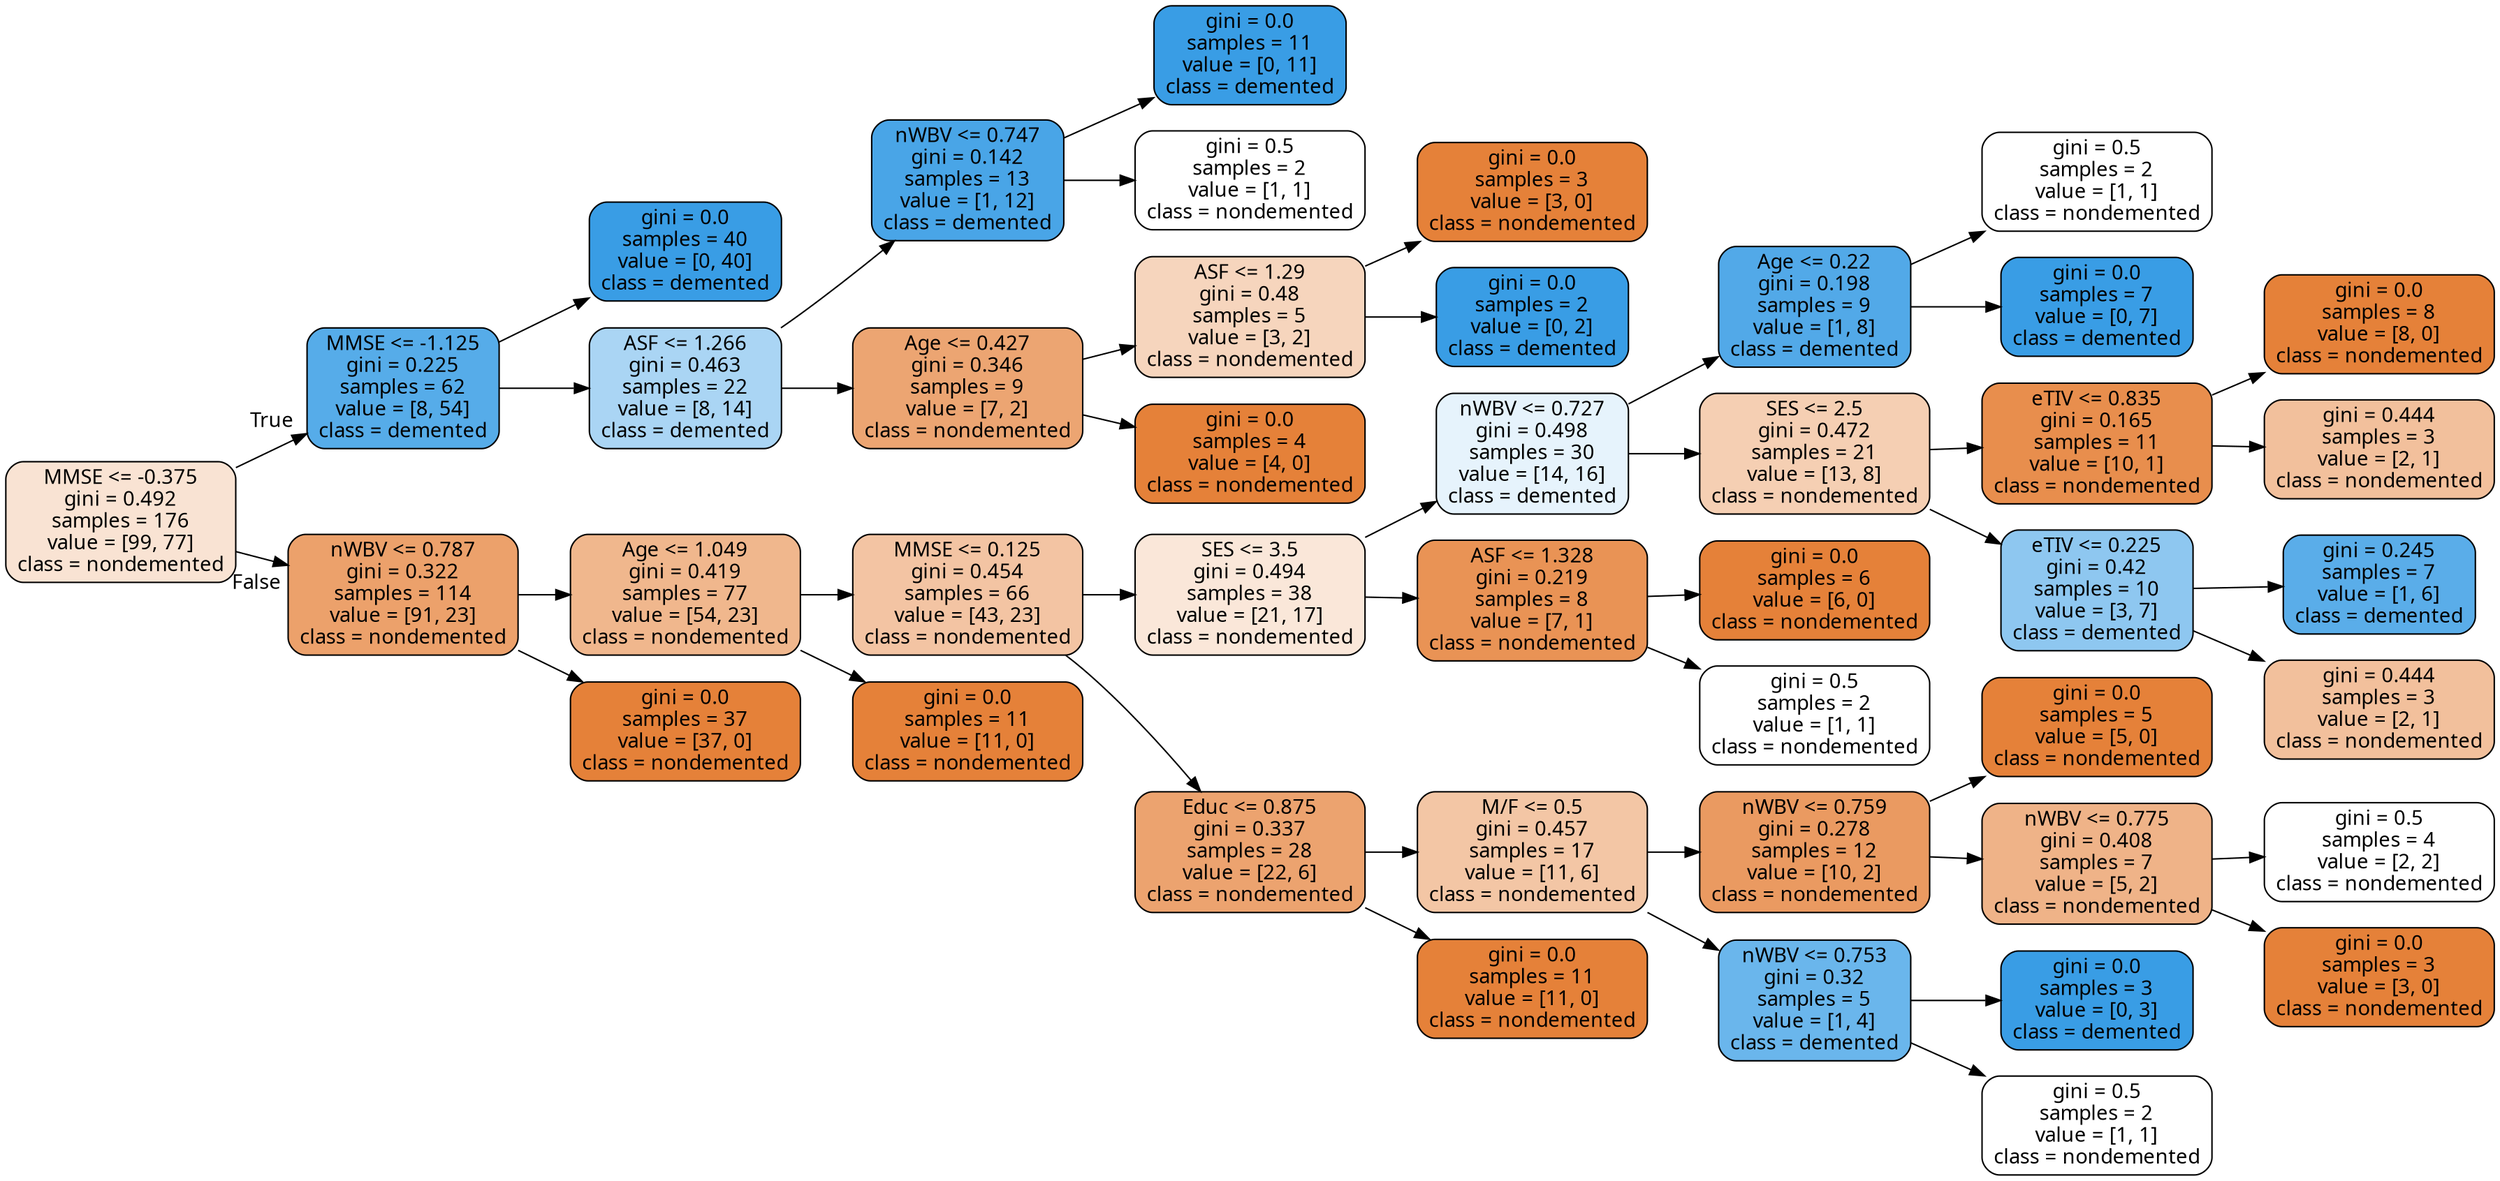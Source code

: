 digraph Tree {
node [shape=box, style="filled, rounded", color="black", fontname="futura"] ;
edge [fontname="futura"] ;
rankdir=LR ;
0 [label="MMSE <= -0.375\ngini = 0.492\nsamples = 176\nvalue = [99, 77]\nclass = nondemented", fillcolor="#f9e3d3"] ;
1 [label="MMSE <= -1.125\ngini = 0.225\nsamples = 62\nvalue = [8, 54]\nclass = demented", fillcolor="#56ace9"] ;
0 -> 1 [labeldistance=2.5, labelangle=-45, headlabel="True"] ;
2 [label="gini = 0.0\nsamples = 40\nvalue = [0, 40]\nclass = demented", fillcolor="#399de5"] ;
1 -> 2 ;
3 [label="ASF <= 1.266\ngini = 0.463\nsamples = 22\nvalue = [8, 14]\nclass = demented", fillcolor="#aad5f4"] ;
1 -> 3 ;
4 [label="nWBV <= 0.747\ngini = 0.142\nsamples = 13\nvalue = [1, 12]\nclass = demented", fillcolor="#49a5e7"] ;
3 -> 4 ;
5 [label="gini = 0.0\nsamples = 11\nvalue = [0, 11]\nclass = demented", fillcolor="#399de5"] ;
4 -> 5 ;
6 [label="gini = 0.5\nsamples = 2\nvalue = [1, 1]\nclass = nondemented", fillcolor="#ffffff"] ;
4 -> 6 ;
7 [label="Age <= 0.427\ngini = 0.346\nsamples = 9\nvalue = [7, 2]\nclass = nondemented", fillcolor="#eca572"] ;
3 -> 7 ;
8 [label="ASF <= 1.29\ngini = 0.48\nsamples = 5\nvalue = [3, 2]\nclass = nondemented", fillcolor="#f6d5bd"] ;
7 -> 8 ;
9 [label="gini = 0.0\nsamples = 3\nvalue = [3, 0]\nclass = nondemented", fillcolor="#e58139"] ;
8 -> 9 ;
10 [label="gini = 0.0\nsamples = 2\nvalue = [0, 2]\nclass = demented", fillcolor="#399de5"] ;
8 -> 10 ;
11 [label="gini = 0.0\nsamples = 4\nvalue = [4, 0]\nclass = nondemented", fillcolor="#e58139"] ;
7 -> 11 ;
12 [label="nWBV <= 0.787\ngini = 0.322\nsamples = 114\nvalue = [91, 23]\nclass = nondemented", fillcolor="#eca16b"] ;
0 -> 12 [labeldistance=2.5, labelangle=45, headlabel="False"] ;
13 [label="Age <= 1.049\ngini = 0.419\nsamples = 77\nvalue = [54, 23]\nclass = nondemented", fillcolor="#f0b78d"] ;
12 -> 13 ;
14 [label="MMSE <= 0.125\ngini = 0.454\nsamples = 66\nvalue = [43, 23]\nclass = nondemented", fillcolor="#f3c4a3"] ;
13 -> 14 ;
15 [label="SES <= 3.5\ngini = 0.494\nsamples = 38\nvalue = [21, 17]\nclass = nondemented", fillcolor="#fae7d9"] ;
14 -> 15 ;
16 [label="nWBV <= 0.727\ngini = 0.498\nsamples = 30\nvalue = [14, 16]\nclass = demented", fillcolor="#e6f3fc"] ;
15 -> 16 ;
17 [label="Age <= 0.22\ngini = 0.198\nsamples = 9\nvalue = [1, 8]\nclass = demented", fillcolor="#52a9e8"] ;
16 -> 17 ;
18 [label="gini = 0.5\nsamples = 2\nvalue = [1, 1]\nclass = nondemented", fillcolor="#ffffff"] ;
17 -> 18 ;
19 [label="gini = 0.0\nsamples = 7\nvalue = [0, 7]\nclass = demented", fillcolor="#399de5"] ;
17 -> 19 ;
20 [label="SES <= 2.5\ngini = 0.472\nsamples = 21\nvalue = [13, 8]\nclass = nondemented", fillcolor="#f5cfb3"] ;
16 -> 20 ;
21 [label="eTIV <= 0.835\ngini = 0.165\nsamples = 11\nvalue = [10, 1]\nclass = nondemented", fillcolor="#e88e4d"] ;
20 -> 21 ;
22 [label="gini = 0.0\nsamples = 8\nvalue = [8, 0]\nclass = nondemented", fillcolor="#e58139"] ;
21 -> 22 ;
23 [label="gini = 0.444\nsamples = 3\nvalue = [2, 1]\nclass = nondemented", fillcolor="#f2c09c"] ;
21 -> 23 ;
24 [label="eTIV <= 0.225\ngini = 0.42\nsamples = 10\nvalue = [3, 7]\nclass = demented", fillcolor="#8ec7f0"] ;
20 -> 24 ;
25 [label="gini = 0.245\nsamples = 7\nvalue = [1, 6]\nclass = demented", fillcolor="#5aade9"] ;
24 -> 25 ;
26 [label="gini = 0.444\nsamples = 3\nvalue = [2, 1]\nclass = nondemented", fillcolor="#f2c09c"] ;
24 -> 26 ;
27 [label="ASF <= 1.328\ngini = 0.219\nsamples = 8\nvalue = [7, 1]\nclass = nondemented", fillcolor="#e99355"] ;
15 -> 27 ;
28 [label="gini = 0.0\nsamples = 6\nvalue = [6, 0]\nclass = nondemented", fillcolor="#e58139"] ;
27 -> 28 ;
29 [label="gini = 0.5\nsamples = 2\nvalue = [1, 1]\nclass = nondemented", fillcolor="#ffffff"] ;
27 -> 29 ;
30 [label="Educ <= 0.875\ngini = 0.337\nsamples = 28\nvalue = [22, 6]\nclass = nondemented", fillcolor="#eca36f"] ;
14 -> 30 ;
31 [label="M/F <= 0.5\ngini = 0.457\nsamples = 17\nvalue = [11, 6]\nclass = nondemented", fillcolor="#f3c6a5"] ;
30 -> 31 ;
32 [label="nWBV <= 0.759\ngini = 0.278\nsamples = 12\nvalue = [10, 2]\nclass = nondemented", fillcolor="#ea9a61"] ;
31 -> 32 ;
33 [label="gini = 0.0\nsamples = 5\nvalue = [5, 0]\nclass = nondemented", fillcolor="#e58139"] ;
32 -> 33 ;
34 [label="nWBV <= 0.775\ngini = 0.408\nsamples = 7\nvalue = [5, 2]\nclass = nondemented", fillcolor="#efb388"] ;
32 -> 34 ;
35 [label="gini = 0.5\nsamples = 4\nvalue = [2, 2]\nclass = nondemented", fillcolor="#ffffff"] ;
34 -> 35 ;
36 [label="gini = 0.0\nsamples = 3\nvalue = [3, 0]\nclass = nondemented", fillcolor="#e58139"] ;
34 -> 36 ;
37 [label="nWBV <= 0.753\ngini = 0.32\nsamples = 5\nvalue = [1, 4]\nclass = demented", fillcolor="#6ab6ec"] ;
31 -> 37 ;
38 [label="gini = 0.0\nsamples = 3\nvalue = [0, 3]\nclass = demented", fillcolor="#399de5"] ;
37 -> 38 ;
39 [label="gini = 0.5\nsamples = 2\nvalue = [1, 1]\nclass = nondemented", fillcolor="#ffffff"] ;
37 -> 39 ;
40 [label="gini = 0.0\nsamples = 11\nvalue = [11, 0]\nclass = nondemented", fillcolor="#e58139"] ;
30 -> 40 ;
41 [label="gini = 0.0\nsamples = 11\nvalue = [11, 0]\nclass = nondemented", fillcolor="#e58139"] ;
13 -> 41 ;
42 [label="gini = 0.0\nsamples = 37\nvalue = [37, 0]\nclass = nondemented", fillcolor="#e58139"] ;
12 -> 42 ;
}